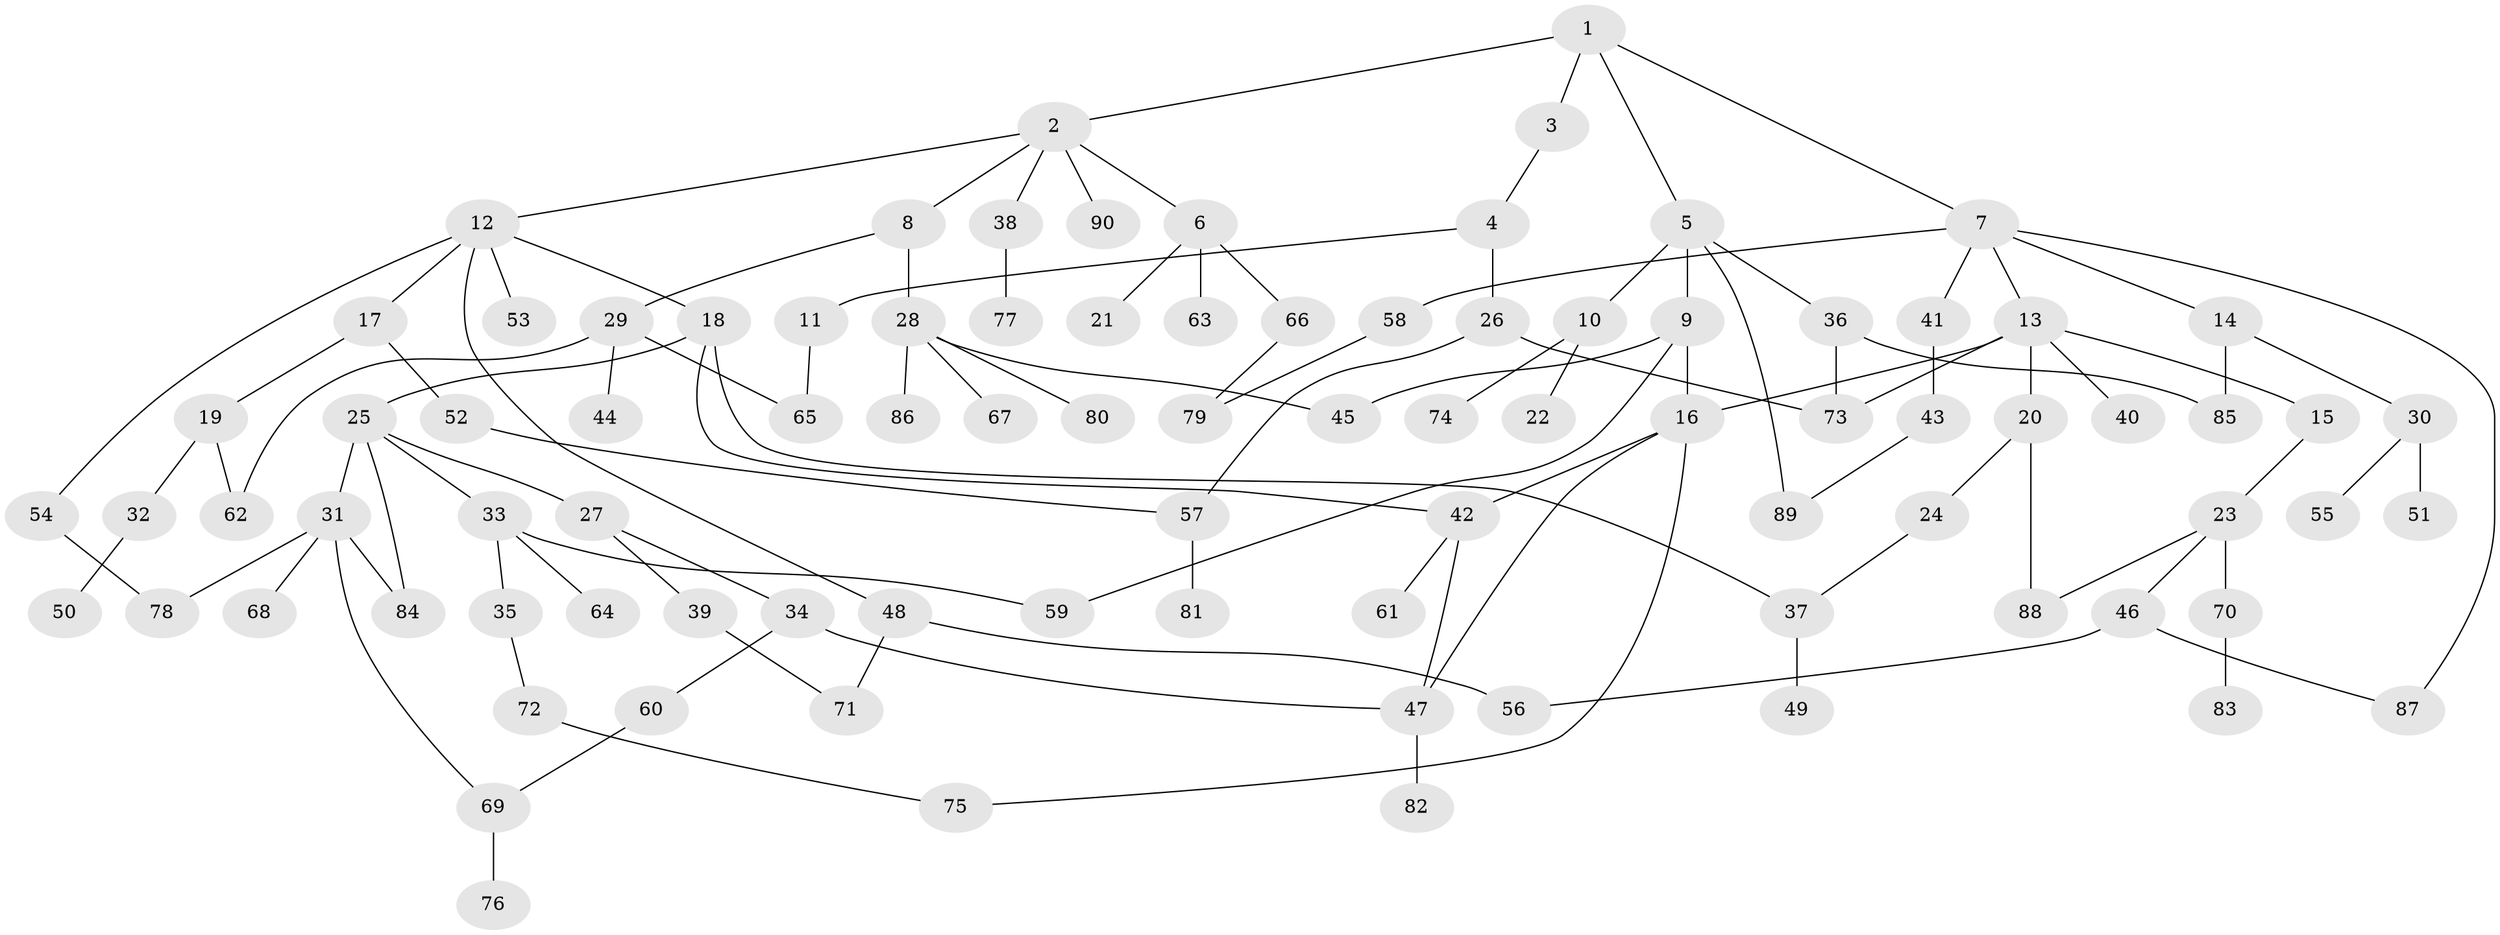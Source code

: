 // coarse degree distribution, {4: 0.17777777777777778, 6: 0.044444444444444446, 2: 0.28888888888888886, 5: 0.08888888888888889, 3: 0.24444444444444444, 1: 0.15555555555555556}
// Generated by graph-tools (version 1.1) at 2025/36/03/04/25 23:36:09]
// undirected, 90 vertices, 112 edges
graph export_dot {
  node [color=gray90,style=filled];
  1;
  2;
  3;
  4;
  5;
  6;
  7;
  8;
  9;
  10;
  11;
  12;
  13;
  14;
  15;
  16;
  17;
  18;
  19;
  20;
  21;
  22;
  23;
  24;
  25;
  26;
  27;
  28;
  29;
  30;
  31;
  32;
  33;
  34;
  35;
  36;
  37;
  38;
  39;
  40;
  41;
  42;
  43;
  44;
  45;
  46;
  47;
  48;
  49;
  50;
  51;
  52;
  53;
  54;
  55;
  56;
  57;
  58;
  59;
  60;
  61;
  62;
  63;
  64;
  65;
  66;
  67;
  68;
  69;
  70;
  71;
  72;
  73;
  74;
  75;
  76;
  77;
  78;
  79;
  80;
  81;
  82;
  83;
  84;
  85;
  86;
  87;
  88;
  89;
  90;
  1 -- 2;
  1 -- 3;
  1 -- 5;
  1 -- 7;
  2 -- 6;
  2 -- 8;
  2 -- 12;
  2 -- 38;
  2 -- 90;
  3 -- 4;
  4 -- 11;
  4 -- 26;
  5 -- 9;
  5 -- 10;
  5 -- 36;
  5 -- 89;
  6 -- 21;
  6 -- 63;
  6 -- 66;
  7 -- 13;
  7 -- 14;
  7 -- 41;
  7 -- 58;
  7 -- 87;
  8 -- 28;
  8 -- 29;
  9 -- 16;
  9 -- 45;
  9 -- 59;
  10 -- 22;
  10 -- 74;
  11 -- 65;
  12 -- 17;
  12 -- 18;
  12 -- 48;
  12 -- 53;
  12 -- 54;
  13 -- 15;
  13 -- 20;
  13 -- 40;
  13 -- 73;
  13 -- 16;
  14 -- 30;
  14 -- 85;
  15 -- 23;
  16 -- 42;
  16 -- 47;
  16 -- 75;
  17 -- 19;
  17 -- 52;
  18 -- 25;
  18 -- 37;
  18 -- 42;
  19 -- 32;
  19 -- 62;
  20 -- 24;
  20 -- 88;
  23 -- 46;
  23 -- 70;
  23 -- 88;
  24 -- 37;
  25 -- 27;
  25 -- 31;
  25 -- 33;
  25 -- 84;
  26 -- 57;
  26 -- 73;
  27 -- 34;
  27 -- 39;
  28 -- 45;
  28 -- 67;
  28 -- 80;
  28 -- 86;
  29 -- 44;
  29 -- 62;
  29 -- 65;
  30 -- 51;
  30 -- 55;
  31 -- 68;
  31 -- 84;
  31 -- 69;
  31 -- 78;
  32 -- 50;
  33 -- 35;
  33 -- 59;
  33 -- 64;
  34 -- 60;
  34 -- 47;
  35 -- 72;
  36 -- 85;
  36 -- 73;
  37 -- 49;
  38 -- 77;
  39 -- 71;
  41 -- 43;
  42 -- 61;
  42 -- 47;
  43 -- 89;
  46 -- 87;
  46 -- 56;
  47 -- 82;
  48 -- 56;
  48 -- 71;
  52 -- 57;
  54 -- 78;
  57 -- 81;
  58 -- 79;
  60 -- 69;
  66 -- 79;
  69 -- 76;
  70 -- 83;
  72 -- 75;
}
